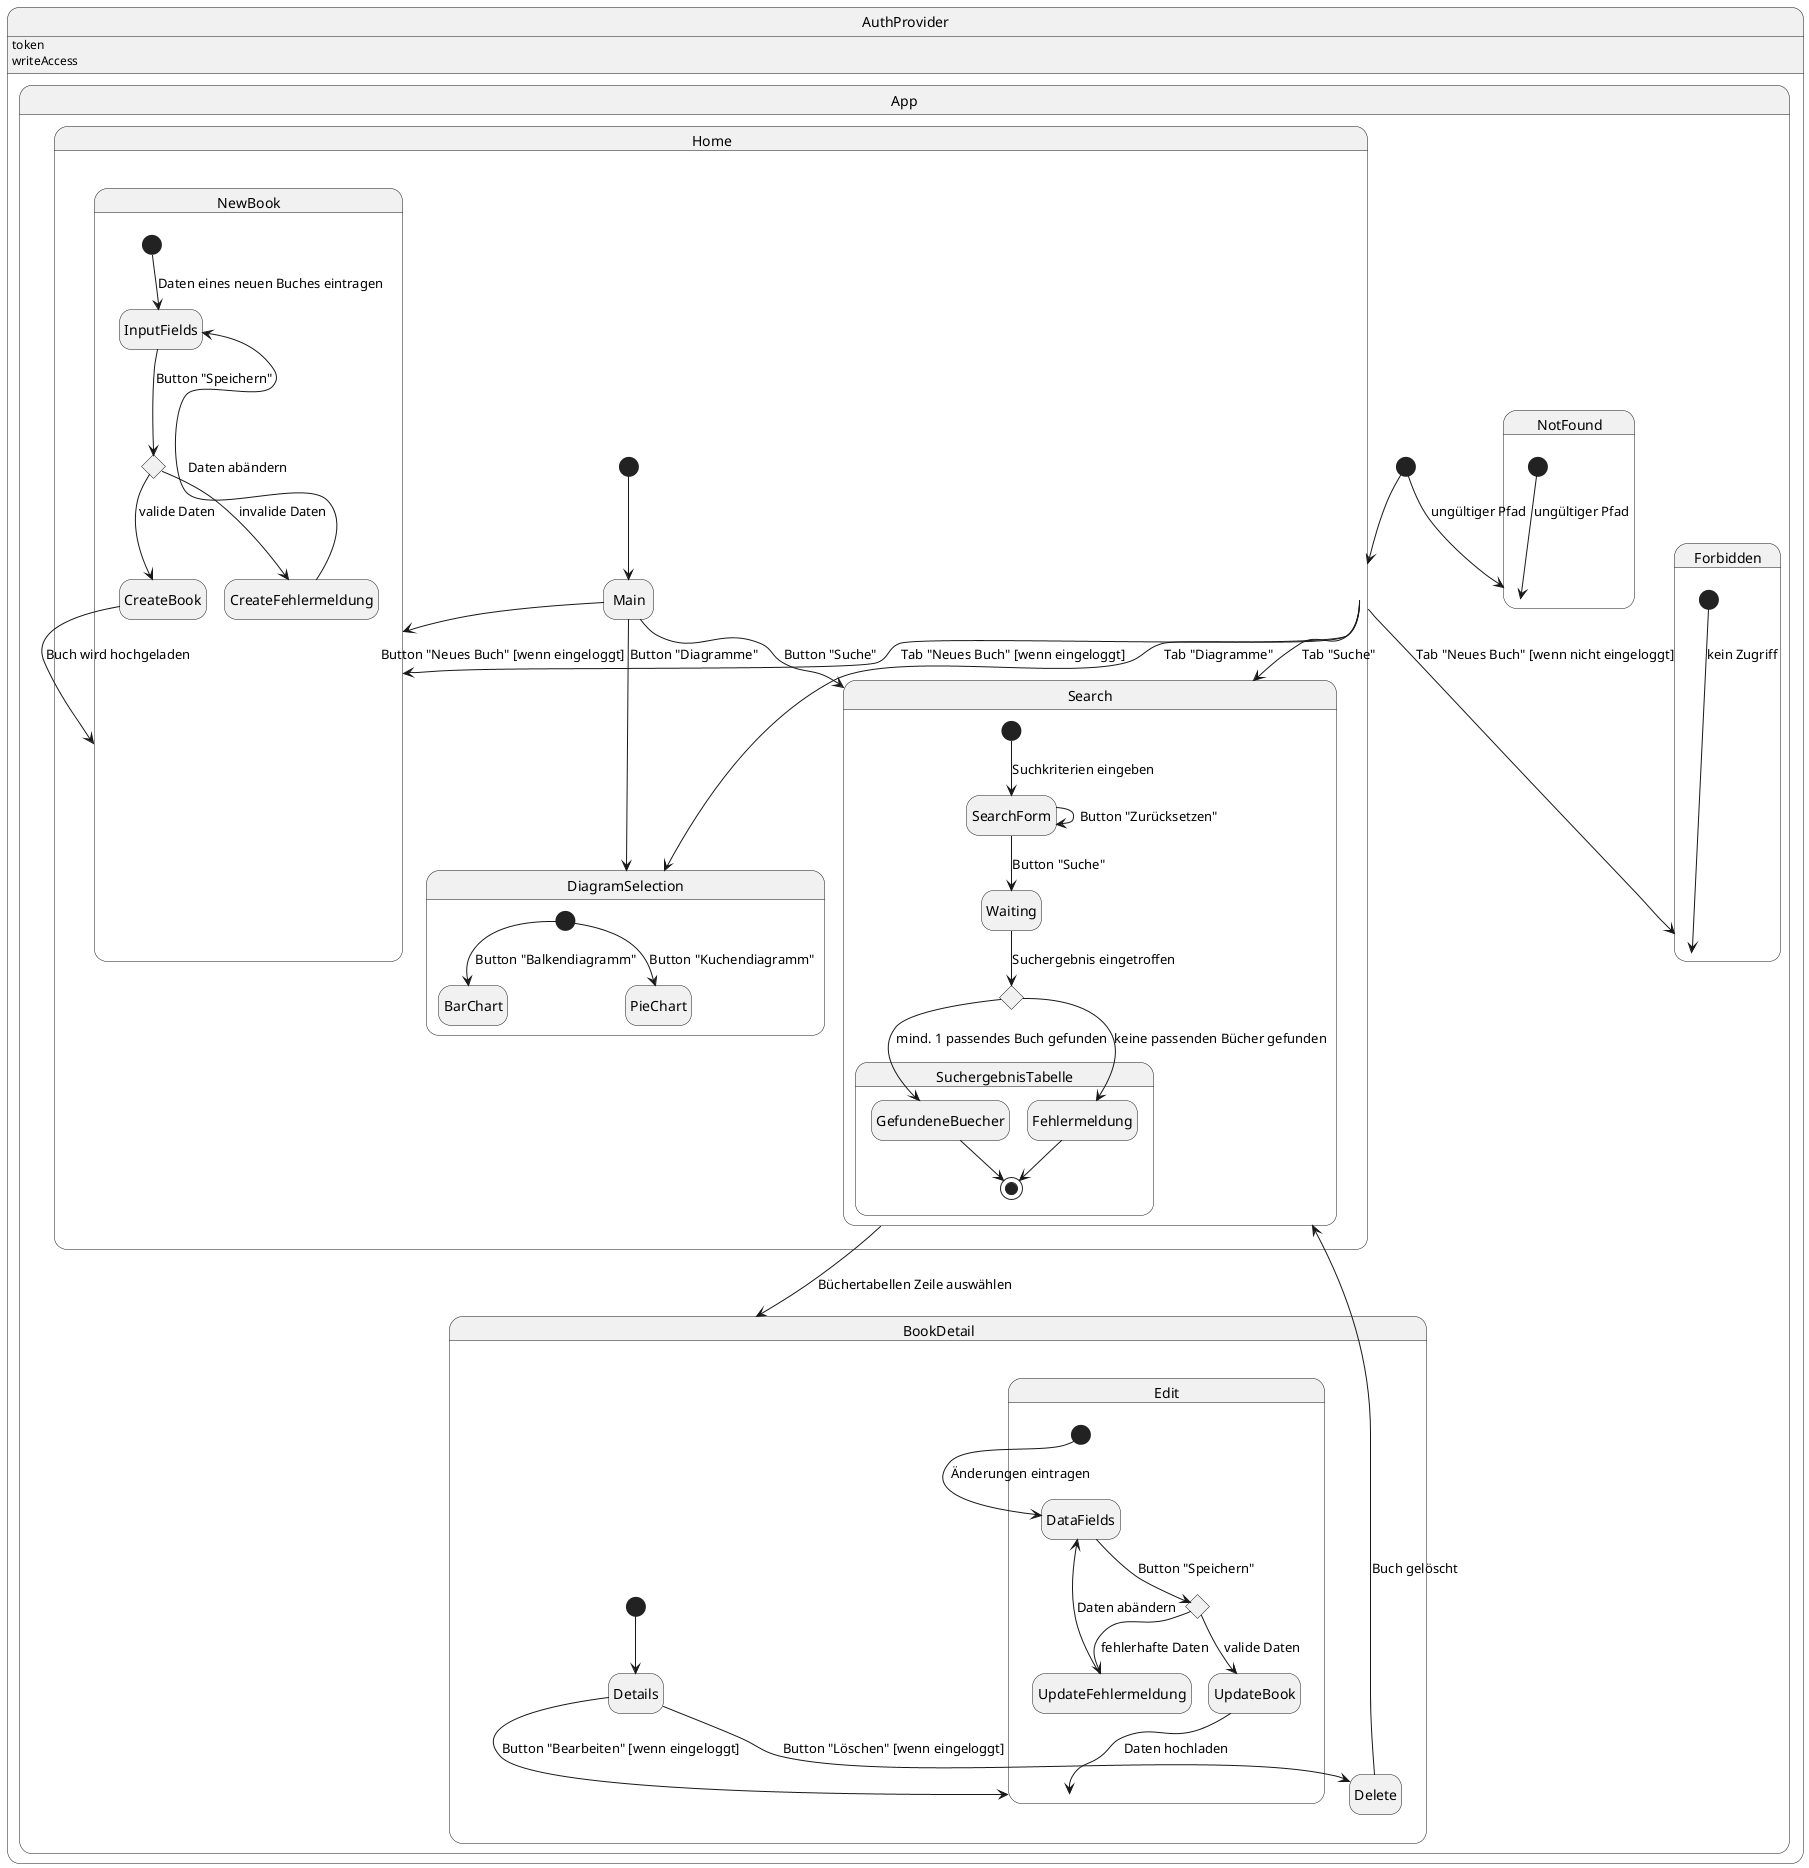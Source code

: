 @startuml Zustandsdiagramm
' Preview durch <Alt>d

hide empty description

state AuthProvider {
  AuthProvider : token
  AuthProvider : writeAccess

  state App {
    [*] --> Home

    state Home {
      [*] --> Main
      Main -down-> Search : Button "Suche"
      Main -down-> NewBook : Button "Neues Buch" [wenn eingeloggt]
      Main -down-> DiagramSelection : Button "Diagramme"
    }

    state Search {
      [*] --> SearchForm: Suchkriterien eingeben
      SearchForm --> Waiting: Button "Suche"
      SearchForm --> SearchForm: Button "Zurücksetzen"

      state SearchChoice <<choice>>
      Waiting --> SearchChoice: Suchergebnis eingetroffen

      state SuchergebnisTabelle {
        SearchChoice --> GefundeneBuecher: mind. 1 passendes Buch gefunden
        SearchChoice --> Fehlermeldung: keine passenden Bücher gefunden
        Fehlermeldung --> [*]
        GefundeneBuecher --> [*]
      }
    }

    Search --> BookDetail: Büchertabellen Zeile auswählen

    state BookDetail {
      [*] --> Details
      Details --> Edit: Button "Bearbeiten" [wenn eingeloggt]
      Details --> Delete: Button "Löschen" [wenn eingeloggt]
      Delete --> Search: Buch gelöscht
    }

    state Edit {
      [*] --> DataFields: Änderungen eintragen
      state UpdateChoice <<choice>>
      DataFields --> UpdateChoice: Button "Speichern"
      UpdateChoice --> UpdateBook: valide Daten
      UpdateChoice --> UpdateFehlermeldung: fehlerhafte Daten
      UpdateBook --> Edit: Daten hochladen
      UpdateFehlermeldung --> DataFields: Daten abändern
    }

    state NewBook {
      [*] --> InputFields: Daten eines neuen Buches eintragen
      state AddChoice <<choice>>
      InputFields --> AddChoice: Button "Speichern"
      AddChoice --> CreateBook: valide Daten
      AddChoice --> CreateFehlermeldung: invalide Daten
      CreateBook --> NewBook: Buch wird hochgeladen
      CreateFehlermeldung --> InputFields: Daten abändern
    }

    state DiagramSelection {
      [*] --> BarChart: Button "Balkendiagramm"
      [*] --> PieChart: Button "Kuchendiagramm"
    }

    state NotFound {
      [*] --> NotFound: ungültiger Pfad
    }

    state Forbidden {
      [*] --> Forbidden: kein Zugriff
    }

    Home -down-> Search: Tab "Suche"
    Home -down-> NewBook: Tab "Neues Buch" [wenn eingeloggt]
    Home -down-> DiagramSelection: Tab "Diagramme"
    Home -down-> Forbidden: Tab "Neues Buch" [wenn nicht eingeloggt]

    [*] --> NotFound: ungültiger Pfad
  }
}

@enduml
